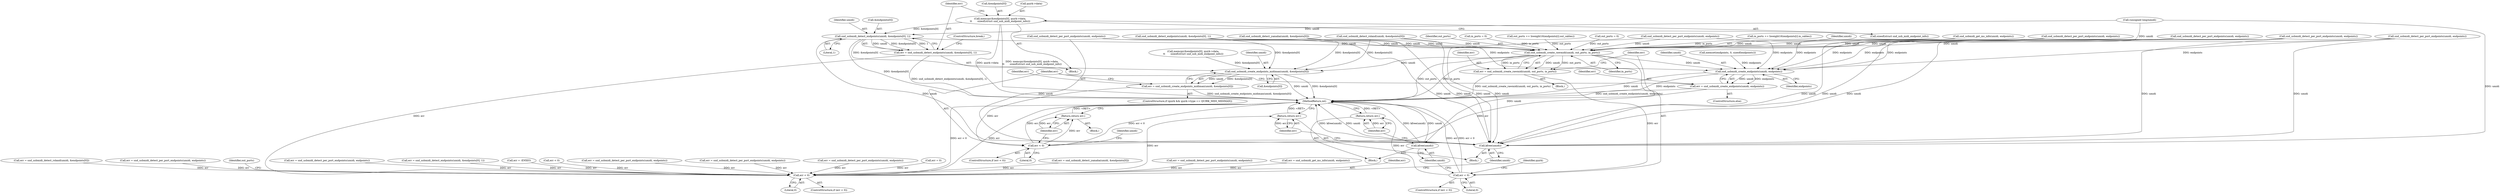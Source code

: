 digraph "0_linux_07d86ca93db7e5cdf4743564d98292042ec21af7@API" {
"1000248" [label="(Call,memcpy(&endpoints[0], quirk->data,\n\t\t       sizeof(struct snd_usb_midi_endpoint_info)))"];
"1000260" [label="(Call,snd_usbmidi_detect_endpoints(umidi, &endpoints[0], 1))"];
"1000258" [label="(Call,err = snd_usbmidi_detect_endpoints(umidi, &endpoints[0], 1))"];
"1000476" [label="(Call,err < 0)"];
"1000482" [label="(Return,return err;)"];
"1000480" [label="(Call,kfree(umidi))"];
"1000518" [label="(Call,snd_usbmidi_create_rawmidi(umidi, out_ports, in_ports))"];
"1000516" [label="(Call,err = snd_usbmidi_create_rawmidi(umidi, out_ports, in_ports))"];
"1000523" [label="(Call,err < 0)"];
"1000529" [label="(Return,return err;)"];
"1000527" [label="(Call,kfree(umidi))"];
"1000541" [label="(Call,snd_usbmidi_create_endpoints_midiman(umidi, &endpoints[0]))"];
"1000539" [label="(Call,err = snd_usbmidi_create_endpoints_midiman(umidi, &endpoints[0]))"];
"1000554" [label="(Call,err < 0)"];
"1000558" [label="(Return,return err;)"];
"1000550" [label="(Call,snd_usbmidi_create_endpoints(umidi, endpoints))"];
"1000548" [label="(Call,err = snd_usbmidi_create_endpoints(umidi, endpoints))"];
"1000533" [label="(Identifier,quirk)"];
"1000541" [label="(Call,snd_usbmidi_create_endpoints_midiman(umidi, &endpoints[0]))"];
"1000539" [label="(Call,err = snd_usbmidi_create_endpoints_midiman(umidi, &endpoints[0]))"];
"1000269" [label="(Call,err = snd_usbmidi_detect_yamaha(umidi, &endpoints[0]))"];
"1000484" [label="(Call,out_ports = 0)"];
"1000549" [label="(Identifier,err)"];
"1000259" [label="(Identifier,err)"];
"1000556" [label="(Literal,0)"];
"1000530" [label="(Identifier,err)"];
"1000258" [label="(Call,err = snd_usbmidi_detect_endpoints(umidi, &endpoints[0], 1))"];
"1000343" [label="(Call,err = snd_usbmidi_detect_per_port_endpoints(umidi, endpoints))"];
"1000267" [label="(ControlStructure,break;)"];
"1000368" [label="(Call,snd_usbmidi_detect_endpoints(umidi, &endpoints[0], 1))"];
"1000220" [label="(Call,err = snd_usbmidi_get_ms_info(umidi, endpoints))"];
"1000249" [label="(Call,&endpoints[0])"];
"1000271" [label="(Call,snd_usbmidi_detect_yamaha(umidi, &endpoints[0]))"];
"1000295" [label="(Call,memcpy(&endpoints[0], quirk->data,\n\t\t       sizeof(struct snd_usb_midi_endpoint_info)))"];
"1000516" [label="(Call,err = snd_usbmidi_create_rawmidi(umidi, out_ports, in_ports))"];
"1000526" [label="(Block,)"];
"1000562" [label="(Identifier,umidi)"];
"1000483" [label="(Identifier,err)"];
"1000508" [label="(Call,in_ports += hweight16(endpoints[i].in_cables))"];
"1000477" [label="(Identifier,err)"];
"1000281" [label="(Call,snd_usbmidi_detect_roland(umidi, &endpoints[0]))"];
"1000522" [label="(ControlStructure,if (err < 0))"];
"1000279" [label="(Call,err = snd_usbmidi_detect_roland(umidi, &endpoints[0]))"];
"1000478" [label="(Literal,0)"];
"1000452" [label="(Call,err = snd_usbmidi_detect_per_port_endpoints(umidi, endpoints))"];
"1000518" [label="(Call,snd_usbmidi_create_rawmidi(umidi, out_ports, in_ports))"];
"1000519" [label="(Identifier,umidi)"];
"1000485" [label="(Identifier,out_ports)"];
"1000557" [label="(Block,)"];
"1000547" [label="(ControlStructure,else)"];
"1000520" [label="(Identifier,out_ports)"];
"1000396" [label="(Call,err = snd_usbmidi_detect_per_port_endpoints(umidi, endpoints))"];
"1000206" [label="(Call,memset(endpoints, 0, sizeof(endpoints)))"];
"1000552" [label="(Identifier,endpoints)"];
"1000366" [label="(Call,err = snd_usbmidi_detect_endpoints(umidi, &endpoints[0], 1))"];
"1000475" [label="(ControlStructure,if (err < 0))"];
"1000470" [label="(Call,err = -ENXIO)"];
"1000487" [label="(Call,in_ports = 0)"];
"1000479" [label="(Block,)"];
"1000555" [label="(Identifier,err)"];
"1000559" [label="(Identifier,err)"];
"1000480" [label="(Call,kfree(umidi))"];
"1000218" [label="(Block,)"];
"1000548" [label="(Call,err = snd_usbmidi_create_endpoints(umidi, endpoints))"];
"1000435" [label="(Call,err < 0)"];
"1000500" [label="(Call,out_ports += hweight16(endpoints[i].out_cables))"];
"1000553" [label="(ControlStructure,if (err < 0))"];
"1000441" [label="(Call,snd_usbmidi_detect_per_port_endpoints(umidi, endpoints))"];
"1000540" [label="(Identifier,err)"];
"1000529" [label="(Return,return err;)"];
"1000222" [label="(Call,snd_usbmidi_get_ms_info(umidi, endpoints))"];
"1000318" [label="(Call,snd_usbmidi_detect_per_port_endpoints(umidi, endpoints))"];
"1000316" [label="(Call,err = snd_usbmidi_detect_per_port_endpoints(umidi, endpoints))"];
"1000476" [label="(Call,err < 0)"];
"1000482" [label="(Return,return err;)"];
"1000253" [label="(Call,quirk->data)"];
"1000572" [label="(MethodReturn,int)"];
"1000517" [label="(Identifier,err)"];
"1000523" [label="(Call,err < 0)"];
"1000439" [label="(Call,err = snd_usbmidi_detect_per_port_endpoints(umidi, endpoints))"];
"1000481" [label="(Identifier,umidi)"];
"1000525" [label="(Literal,0)"];
"1000558" [label="(Return,return err;)"];
"1000551" [label="(Identifier,umidi)"];
"1000543" [label="(Call,&endpoints[0])"];
"1000554" [label="(Call,err < 0)"];
"1000527" [label="(Call,kfree(umidi))"];
"1000398" [label="(Call,snd_usbmidi_detect_per_port_endpoints(umidi, endpoints))"];
"1000262" [label="(Call,&endpoints[0])"];
"1000256" [label="(Call,sizeof(struct snd_usb_midi_endpoint_info))"];
"1000531" [label="(ControlStructure,if (quirk && quirk->type == QUIRK_MIDI_MIDIMAN))"];
"1000383" [label="(Call,err = snd_usbmidi_detect_per_port_endpoints(umidi, endpoints))"];
"1000261" [label="(Identifier,umidi)"];
"1000454" [label="(Call,snd_usbmidi_detect_per_port_endpoints(umidi, endpoints))"];
"1000542" [label="(Identifier,umidi)"];
"1000521" [label="(Identifier,in_ports)"];
"1000550" [label="(Call,snd_usbmidi_create_endpoints(umidi, endpoints))"];
"1000114" [label="(Block,)"];
"1000385" [label="(Call,snd_usbmidi_detect_per_port_endpoints(umidi, endpoints))"];
"1000524" [label="(Identifier,err)"];
"1000260" [label="(Call,snd_usbmidi_detect_endpoints(umidi, &endpoints[0], 1))"];
"1000305" [label="(Call,err = 0)"];
"1000345" [label="(Call,snd_usbmidi_detect_per_port_endpoints(umidi, endpoints))"];
"1000248" [label="(Call,memcpy(&endpoints[0], quirk->data,\n\t\t       sizeof(struct snd_usb_midi_endpoint_info)))"];
"1000203" [label="(Call,(unsigned long)umidi)"];
"1000528" [label="(Identifier,umidi)"];
"1000266" [label="(Literal,1)"];
"1000248" -> "1000218"  [label="AST: "];
"1000248" -> "1000256"  [label="CFG: "];
"1000249" -> "1000248"  [label="AST: "];
"1000253" -> "1000248"  [label="AST: "];
"1000256" -> "1000248"  [label="AST: "];
"1000259" -> "1000248"  [label="CFG: "];
"1000248" -> "1000572"  [label="DDG: memcpy(&endpoints[0], quirk->data,\n\t\t       sizeof(struct snd_usb_midi_endpoint_info))"];
"1000248" -> "1000572"  [label="DDG: quirk->data"];
"1000248" -> "1000260"  [label="DDG: &endpoints[0]"];
"1000260" -> "1000258"  [label="AST: "];
"1000260" -> "1000266"  [label="CFG: "];
"1000261" -> "1000260"  [label="AST: "];
"1000262" -> "1000260"  [label="AST: "];
"1000266" -> "1000260"  [label="AST: "];
"1000258" -> "1000260"  [label="CFG: "];
"1000260" -> "1000572"  [label="DDG: &endpoints[0]"];
"1000260" -> "1000258"  [label="DDG: umidi"];
"1000260" -> "1000258"  [label="DDG: &endpoints[0]"];
"1000260" -> "1000258"  [label="DDG: 1"];
"1000203" -> "1000260"  [label="DDG: umidi"];
"1000260" -> "1000480"  [label="DDG: umidi"];
"1000260" -> "1000518"  [label="DDG: umidi"];
"1000260" -> "1000541"  [label="DDG: &endpoints[0]"];
"1000258" -> "1000218"  [label="AST: "];
"1000259" -> "1000258"  [label="AST: "];
"1000267" -> "1000258"  [label="CFG: "];
"1000258" -> "1000572"  [label="DDG: snd_usbmidi_detect_endpoints(umidi, &endpoints[0], 1)"];
"1000258" -> "1000476"  [label="DDG: err"];
"1000476" -> "1000475"  [label="AST: "];
"1000476" -> "1000478"  [label="CFG: "];
"1000477" -> "1000476"  [label="AST: "];
"1000478" -> "1000476"  [label="AST: "];
"1000481" -> "1000476"  [label="CFG: "];
"1000485" -> "1000476"  [label="CFG: "];
"1000476" -> "1000572"  [label="DDG: err < 0"];
"1000476" -> "1000572"  [label="DDG: err"];
"1000396" -> "1000476"  [label="DDG: err"];
"1000435" -> "1000476"  [label="DDG: err"];
"1000439" -> "1000476"  [label="DDG: err"];
"1000305" -> "1000476"  [label="DDG: err"];
"1000366" -> "1000476"  [label="DDG: err"];
"1000452" -> "1000476"  [label="DDG: err"];
"1000269" -> "1000476"  [label="DDG: err"];
"1000470" -> "1000476"  [label="DDG: err"];
"1000316" -> "1000476"  [label="DDG: err"];
"1000220" -> "1000476"  [label="DDG: err"];
"1000343" -> "1000476"  [label="DDG: err"];
"1000279" -> "1000476"  [label="DDG: err"];
"1000383" -> "1000476"  [label="DDG: err"];
"1000476" -> "1000482"  [label="DDG: err"];
"1000482" -> "1000479"  [label="AST: "];
"1000482" -> "1000483"  [label="CFG: "];
"1000483" -> "1000482"  [label="AST: "];
"1000572" -> "1000482"  [label="CFG: "];
"1000482" -> "1000572"  [label="DDG: <RET>"];
"1000483" -> "1000482"  [label="DDG: err"];
"1000480" -> "1000479"  [label="AST: "];
"1000480" -> "1000481"  [label="CFG: "];
"1000481" -> "1000480"  [label="AST: "];
"1000483" -> "1000480"  [label="CFG: "];
"1000480" -> "1000572"  [label="DDG: kfree(umidi)"];
"1000480" -> "1000572"  [label="DDG: umidi"];
"1000441" -> "1000480"  [label="DDG: umidi"];
"1000318" -> "1000480"  [label="DDG: umidi"];
"1000203" -> "1000480"  [label="DDG: umidi"];
"1000398" -> "1000480"  [label="DDG: umidi"];
"1000368" -> "1000480"  [label="DDG: umidi"];
"1000454" -> "1000480"  [label="DDG: umidi"];
"1000222" -> "1000480"  [label="DDG: umidi"];
"1000281" -> "1000480"  [label="DDG: umidi"];
"1000385" -> "1000480"  [label="DDG: umidi"];
"1000345" -> "1000480"  [label="DDG: umidi"];
"1000271" -> "1000480"  [label="DDG: umidi"];
"1000518" -> "1000516"  [label="AST: "];
"1000518" -> "1000521"  [label="CFG: "];
"1000519" -> "1000518"  [label="AST: "];
"1000520" -> "1000518"  [label="AST: "];
"1000521" -> "1000518"  [label="AST: "];
"1000516" -> "1000518"  [label="CFG: "];
"1000518" -> "1000572"  [label="DDG: out_ports"];
"1000518" -> "1000572"  [label="DDG: in_ports"];
"1000518" -> "1000516"  [label="DDG: umidi"];
"1000518" -> "1000516"  [label="DDG: out_ports"];
"1000518" -> "1000516"  [label="DDG: in_ports"];
"1000441" -> "1000518"  [label="DDG: umidi"];
"1000318" -> "1000518"  [label="DDG: umidi"];
"1000203" -> "1000518"  [label="DDG: umidi"];
"1000398" -> "1000518"  [label="DDG: umidi"];
"1000368" -> "1000518"  [label="DDG: umidi"];
"1000454" -> "1000518"  [label="DDG: umidi"];
"1000222" -> "1000518"  [label="DDG: umidi"];
"1000281" -> "1000518"  [label="DDG: umidi"];
"1000385" -> "1000518"  [label="DDG: umidi"];
"1000345" -> "1000518"  [label="DDG: umidi"];
"1000271" -> "1000518"  [label="DDG: umidi"];
"1000500" -> "1000518"  [label="DDG: out_ports"];
"1000484" -> "1000518"  [label="DDG: out_ports"];
"1000508" -> "1000518"  [label="DDG: in_ports"];
"1000487" -> "1000518"  [label="DDG: in_ports"];
"1000518" -> "1000527"  [label="DDG: umidi"];
"1000518" -> "1000541"  [label="DDG: umidi"];
"1000518" -> "1000550"  [label="DDG: umidi"];
"1000516" -> "1000114"  [label="AST: "];
"1000517" -> "1000516"  [label="AST: "];
"1000524" -> "1000516"  [label="CFG: "];
"1000516" -> "1000572"  [label="DDG: snd_usbmidi_create_rawmidi(umidi, out_ports, in_ports)"];
"1000516" -> "1000523"  [label="DDG: err"];
"1000523" -> "1000522"  [label="AST: "];
"1000523" -> "1000525"  [label="CFG: "];
"1000524" -> "1000523"  [label="AST: "];
"1000525" -> "1000523"  [label="AST: "];
"1000528" -> "1000523"  [label="CFG: "];
"1000533" -> "1000523"  [label="CFG: "];
"1000523" -> "1000572"  [label="DDG: err"];
"1000523" -> "1000572"  [label="DDG: err < 0"];
"1000523" -> "1000529"  [label="DDG: err"];
"1000529" -> "1000526"  [label="AST: "];
"1000529" -> "1000530"  [label="CFG: "];
"1000530" -> "1000529"  [label="AST: "];
"1000572" -> "1000529"  [label="CFG: "];
"1000529" -> "1000572"  [label="DDG: <RET>"];
"1000530" -> "1000529"  [label="DDG: err"];
"1000527" -> "1000526"  [label="AST: "];
"1000527" -> "1000528"  [label="CFG: "];
"1000528" -> "1000527"  [label="AST: "];
"1000530" -> "1000527"  [label="CFG: "];
"1000527" -> "1000572"  [label="DDG: umidi"];
"1000527" -> "1000572"  [label="DDG: kfree(umidi)"];
"1000541" -> "1000539"  [label="AST: "];
"1000541" -> "1000543"  [label="CFG: "];
"1000542" -> "1000541"  [label="AST: "];
"1000543" -> "1000541"  [label="AST: "];
"1000539" -> "1000541"  [label="CFG: "];
"1000541" -> "1000572"  [label="DDG: &endpoints[0]"];
"1000541" -> "1000572"  [label="DDG: umidi"];
"1000541" -> "1000539"  [label="DDG: umidi"];
"1000541" -> "1000539"  [label="DDG: &endpoints[0]"];
"1000368" -> "1000541"  [label="DDG: &endpoints[0]"];
"1000295" -> "1000541"  [label="DDG: &endpoints[0]"];
"1000271" -> "1000541"  [label="DDG: &endpoints[0]"];
"1000281" -> "1000541"  [label="DDG: &endpoints[0]"];
"1000539" -> "1000531"  [label="AST: "];
"1000540" -> "1000539"  [label="AST: "];
"1000555" -> "1000539"  [label="CFG: "];
"1000539" -> "1000572"  [label="DDG: snd_usbmidi_create_endpoints_midiman(umidi, &endpoints[0])"];
"1000539" -> "1000554"  [label="DDG: err"];
"1000554" -> "1000553"  [label="AST: "];
"1000554" -> "1000556"  [label="CFG: "];
"1000555" -> "1000554"  [label="AST: "];
"1000556" -> "1000554"  [label="AST: "];
"1000559" -> "1000554"  [label="CFG: "];
"1000562" -> "1000554"  [label="CFG: "];
"1000554" -> "1000572"  [label="DDG: err < 0"];
"1000554" -> "1000572"  [label="DDG: err"];
"1000548" -> "1000554"  [label="DDG: err"];
"1000554" -> "1000558"  [label="DDG: err"];
"1000558" -> "1000557"  [label="AST: "];
"1000558" -> "1000559"  [label="CFG: "];
"1000559" -> "1000558"  [label="AST: "];
"1000572" -> "1000558"  [label="CFG: "];
"1000558" -> "1000572"  [label="DDG: <RET>"];
"1000559" -> "1000558"  [label="DDG: err"];
"1000550" -> "1000548"  [label="AST: "];
"1000550" -> "1000552"  [label="CFG: "];
"1000551" -> "1000550"  [label="AST: "];
"1000552" -> "1000550"  [label="AST: "];
"1000548" -> "1000550"  [label="CFG: "];
"1000550" -> "1000572"  [label="DDG: umidi"];
"1000550" -> "1000572"  [label="DDG: endpoints"];
"1000550" -> "1000548"  [label="DDG: umidi"];
"1000550" -> "1000548"  [label="DDG: endpoints"];
"1000441" -> "1000550"  [label="DDG: endpoints"];
"1000345" -> "1000550"  [label="DDG: endpoints"];
"1000318" -> "1000550"  [label="DDG: endpoints"];
"1000454" -> "1000550"  [label="DDG: endpoints"];
"1000222" -> "1000550"  [label="DDG: endpoints"];
"1000385" -> "1000550"  [label="DDG: endpoints"];
"1000398" -> "1000550"  [label="DDG: endpoints"];
"1000206" -> "1000550"  [label="DDG: endpoints"];
"1000548" -> "1000547"  [label="AST: "];
"1000549" -> "1000548"  [label="AST: "];
"1000555" -> "1000548"  [label="CFG: "];
"1000548" -> "1000572"  [label="DDG: snd_usbmidi_create_endpoints(umidi, endpoints)"];
}
